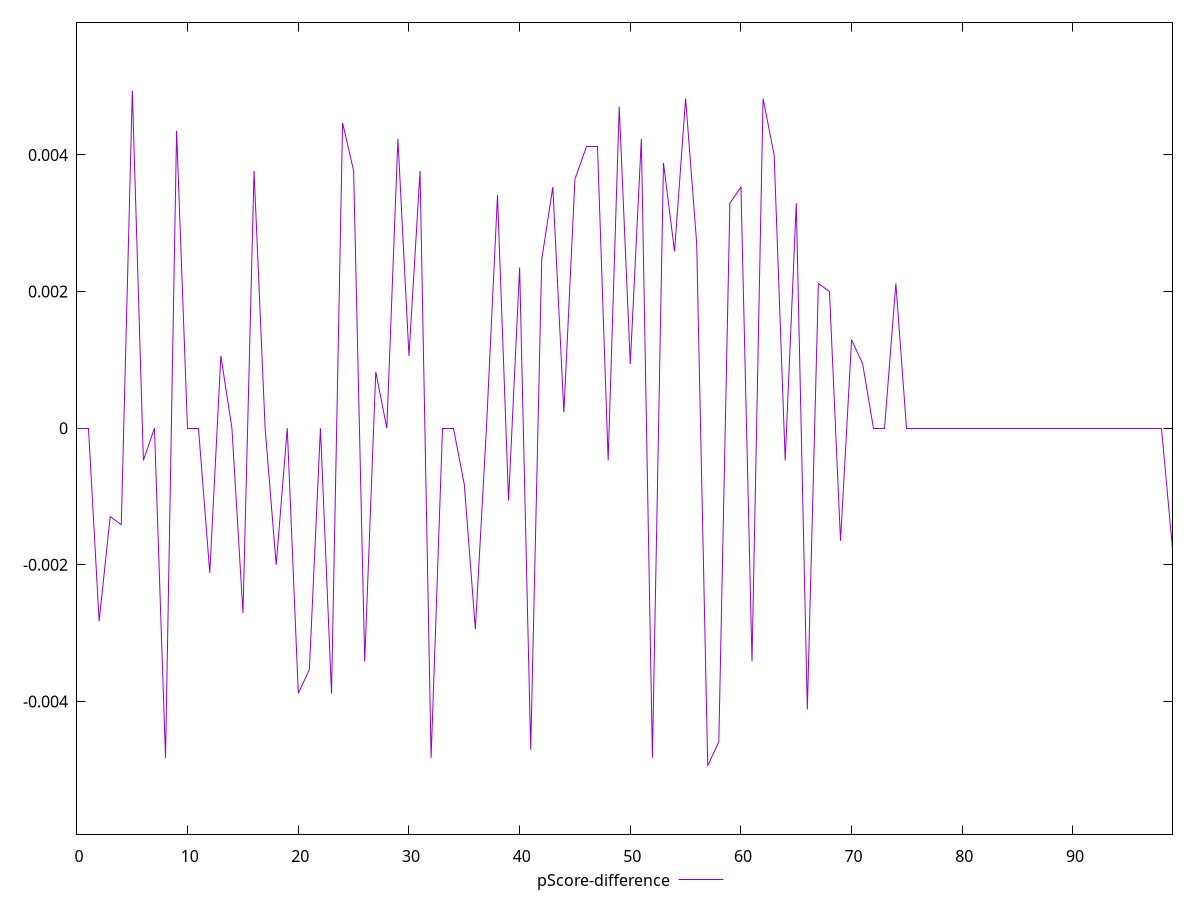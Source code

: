 reset

$pScoreDifference <<EOF
0 0
1 0
2 -0.0028235294117647247
3 -0.0012941176470588345
4 -0.0014117647058823901
5 0.004941176470588282
6 -0.00047058823529411153
7 0
8 -0.0048235294117647265
9 0.004352941176470615
10 0
11 0
12 -0.002117647058823502
13 0.0010588235294117787
14 0
15 -0.002705882352941169
16 0.003764705882352948
17 0
18 -0.0020000000000000018
19 0
20 -0.003882352941176448
21 -0.0035294117647058365
22 0
23 -0.003882352941176448
24 0.004470588235294171
25 0.0037647058823528923
26 -0.0034117647058823364
27 0.0008235294117646674
28 0
29 0.004235294117647059
30 0.0010588235294117787
31 0.003764705882352948
32 -0.0048235294117647265
33 0
34 0
35 -0.0008235294117647229
36 -0.002941176470588225
37 0
38 0.003411764705882392
39 -0.0010588235294117232
40 0.002352941176470613
41 -0.004705882352941171
42 0.002470588235294169
43 0.003529411764705892
44 0.00023529411764705577
45 0.0036470588235294477
46 0.004117647058823559
47 0.004117647058823559
48 -0.00047058823529411153
49 0.004705882352941171
50 0.0009411764705882786
51 0.004235294117647059
52 -0.0048235294117647265
53 0.0038823529411765034
54 0.002588235294117669
55 0.0048235294117647265
56 0.002705882352941169
57 -0.004941176470588227
58 -0.004588235294117671
59 0.0032941176470588363
60 0.003529411764705892
61 -0.003411764705882392
62 0.0048235294117647265
63 0.0040000000000000036
64 -0.00047058823529411153
65 0.0032941176470588363
66 -0.004117647058823559
67 0.0021176470588235574
68 0.0020000000000000018
69 -0.0016470588235294459
70 0.0012941176470588345
71 0.0009411764705882786
72 0
73 0
74 0.0021176470588235574
75 0
76 0
77 0
78 0
79 0
80 0
81 0
82 0
83 0
84 0
85 0
86 0
87 0
88 0
89 0
90 0
91 0
92 0
93 0
94 0
95 0
96 0
97 0
98 0
99 -0.001764705882352946
EOF

set key outside below
set xrange [0:99]
set yrange [-0.005941176470588227:0.005941176470588282]
set trange [-0.005941176470588227:0.005941176470588282]
set terminal svg size 640, 500 enhanced background rgb 'white'
set output "reprap/uses-rel-preload/samples/pages/pScore-difference/values.svg"

plot $pScoreDifference title "pScore-difference" with line

reset
